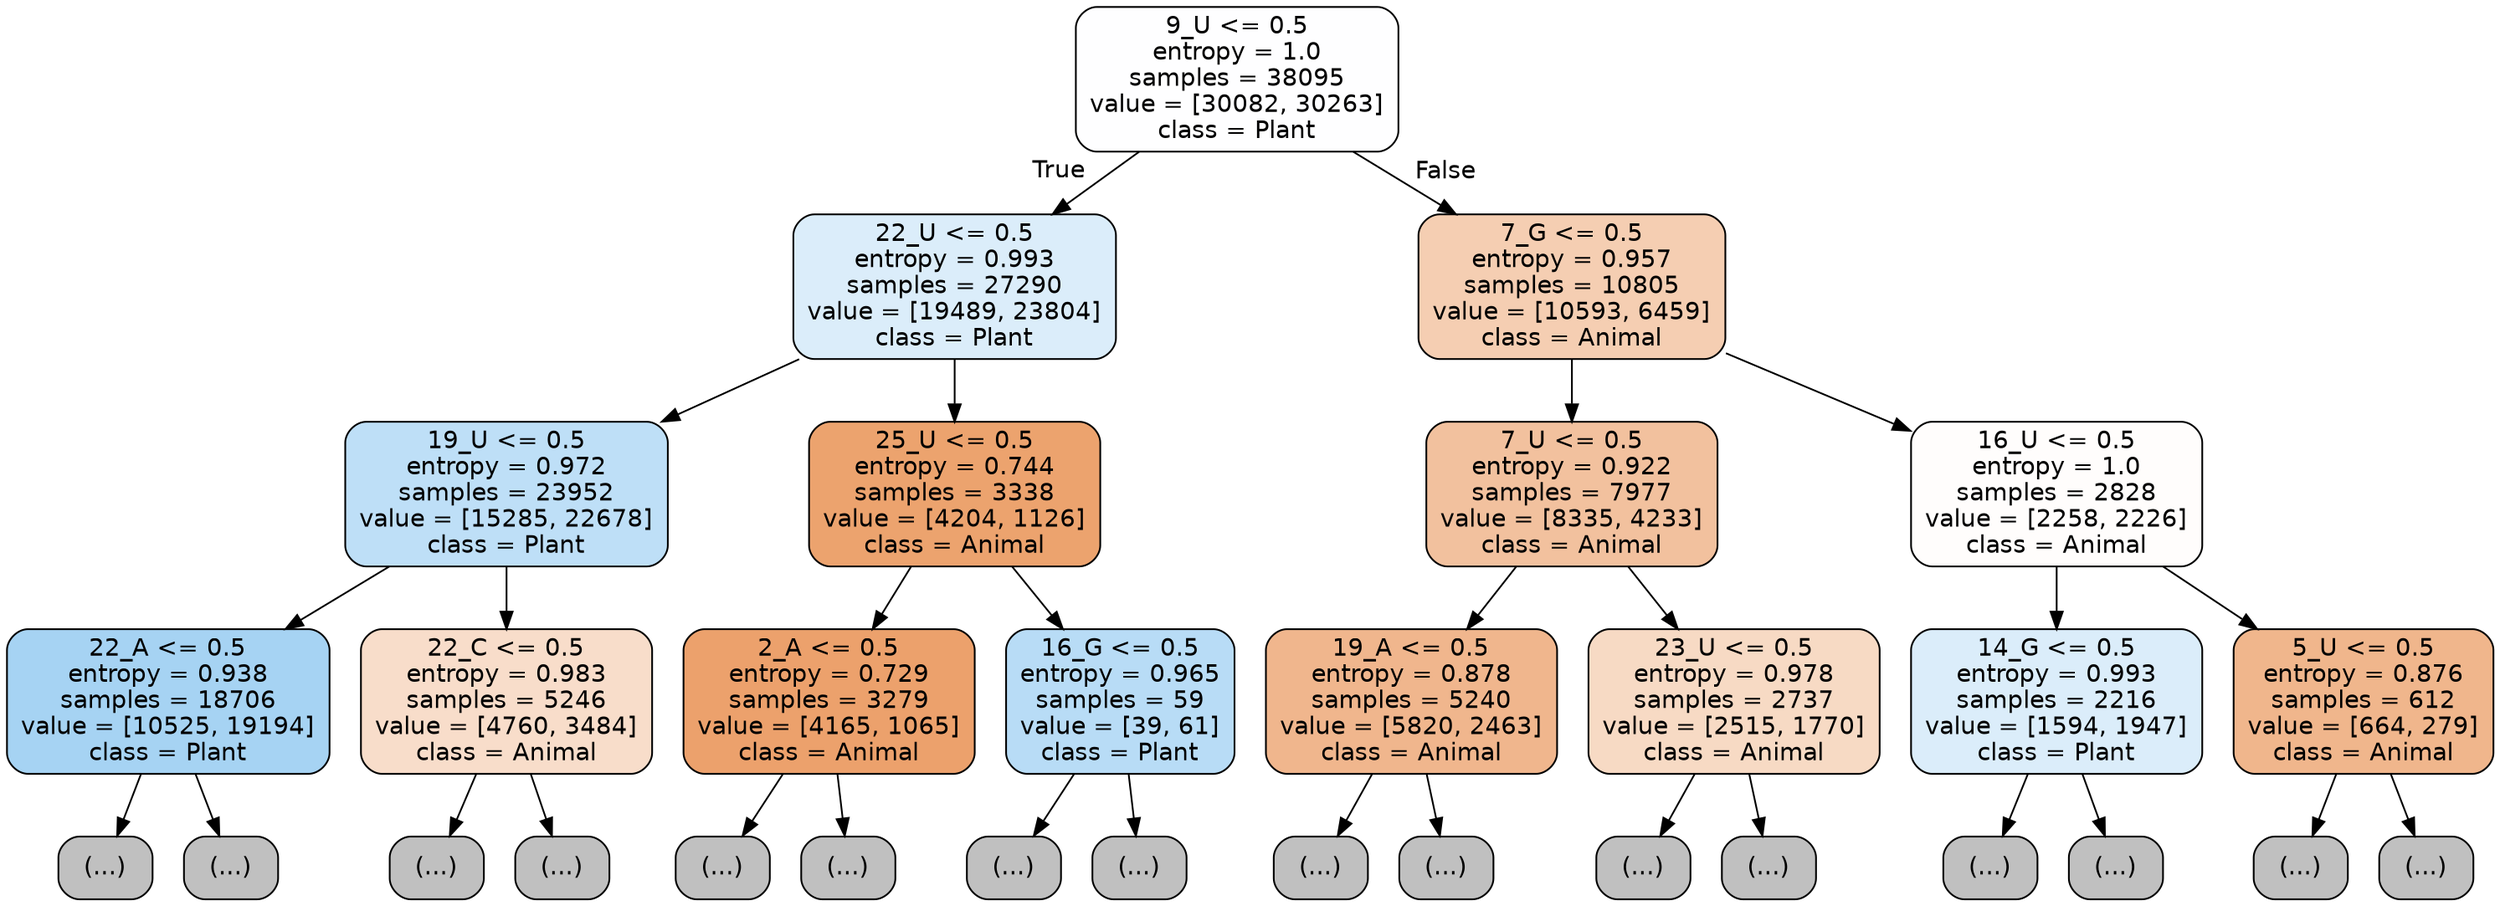 digraph Tree {
node [shape=box, style="filled, rounded", color="black", fontname="helvetica"] ;
edge [fontname="helvetica"] ;
0 [label="9_U <= 0.5\nentropy = 1.0\nsamples = 38095\nvalue = [30082, 30263]\nclass = Plant", fillcolor="#fefeff"] ;
1 [label="22_U <= 0.5\nentropy = 0.993\nsamples = 27290\nvalue = [19489, 23804]\nclass = Plant", fillcolor="#dbedfa"] ;
0 -> 1 [labeldistance=2.5, labelangle=45, headlabel="True"] ;
2 [label="19_U <= 0.5\nentropy = 0.972\nsamples = 23952\nvalue = [15285, 22678]\nclass = Plant", fillcolor="#bedff7"] ;
1 -> 2 ;
3 [label="22_A <= 0.5\nentropy = 0.938\nsamples = 18706\nvalue = [10525, 19194]\nclass = Plant", fillcolor="#a6d3f3"] ;
2 -> 3 ;
4 [label="(...)", fillcolor="#C0C0C0"] ;
3 -> 4 ;
6863 [label="(...)", fillcolor="#C0C0C0"] ;
3 -> 6863 ;
7950 [label="22_C <= 0.5\nentropy = 0.983\nsamples = 5246\nvalue = [4760, 3484]\nclass = Animal", fillcolor="#f8ddca"] ;
2 -> 7950 ;
7951 [label="(...)", fillcolor="#C0C0C0"] ;
7950 -> 7951 ;
10310 [label="(...)", fillcolor="#C0C0C0"] ;
7950 -> 10310 ;
10709 [label="25_U <= 0.5\nentropy = 0.744\nsamples = 3338\nvalue = [4204, 1126]\nclass = Animal", fillcolor="#eca36e"] ;
1 -> 10709 ;
10710 [label="2_A <= 0.5\nentropy = 0.729\nsamples = 3279\nvalue = [4165, 1065]\nclass = Animal", fillcolor="#eca16c"] ;
10709 -> 10710 ;
10711 [label="(...)", fillcolor="#C0C0C0"] ;
10710 -> 10711 ;
11780 [label="(...)", fillcolor="#C0C0C0"] ;
10710 -> 11780 ;
12095 [label="16_G <= 0.5\nentropy = 0.965\nsamples = 59\nvalue = [39, 61]\nclass = Plant", fillcolor="#b8dcf6"] ;
10709 -> 12095 ;
12096 [label="(...)", fillcolor="#C0C0C0"] ;
12095 -> 12096 ;
12113 [label="(...)", fillcolor="#C0C0C0"] ;
12095 -> 12113 ;
12116 [label="7_G <= 0.5\nentropy = 0.957\nsamples = 10805\nvalue = [10593, 6459]\nclass = Animal", fillcolor="#f5ceb2"] ;
0 -> 12116 [labeldistance=2.5, labelangle=-45, headlabel="False"] ;
12117 [label="7_U <= 0.5\nentropy = 0.922\nsamples = 7977\nvalue = [8335, 4233]\nclass = Animal", fillcolor="#f2c19e"] ;
12116 -> 12117 ;
12118 [label="19_A <= 0.5\nentropy = 0.878\nsamples = 5240\nvalue = [5820, 2463]\nclass = Animal", fillcolor="#f0b68d"] ;
12117 -> 12118 ;
12119 [label="(...)", fillcolor="#C0C0C0"] ;
12118 -> 12119 ;
13952 [label="(...)", fillcolor="#C0C0C0"] ;
12118 -> 13952 ;
14465 [label="23_U <= 0.5\nentropy = 0.978\nsamples = 2737\nvalue = [2515, 1770]\nclass = Animal", fillcolor="#f7dac4"] ;
12117 -> 14465 ;
14466 [label="(...)", fillcolor="#C0C0C0"] ;
14465 -> 14466 ;
15735 [label="(...)", fillcolor="#C0C0C0"] ;
14465 -> 15735 ;
15792 [label="16_U <= 0.5\nentropy = 1.0\nsamples = 2828\nvalue = [2258, 2226]\nclass = Animal", fillcolor="#fffdfc"] ;
12116 -> 15792 ;
15793 [label="14_G <= 0.5\nentropy = 0.993\nsamples = 2216\nvalue = [1594, 1947]\nclass = Plant", fillcolor="#dbedfa"] ;
15792 -> 15793 ;
15794 [label="(...)", fillcolor="#C0C0C0"] ;
15793 -> 15794 ;
16447 [label="(...)", fillcolor="#C0C0C0"] ;
15793 -> 16447 ;
16686 [label="5_U <= 0.5\nentropy = 0.876\nsamples = 612\nvalue = [664, 279]\nclass = Animal", fillcolor="#f0b68c"] ;
15792 -> 16686 ;
16687 [label="(...)", fillcolor="#C0C0C0"] ;
16686 -> 16687 ;
16946 [label="(...)", fillcolor="#C0C0C0"] ;
16686 -> 16946 ;
}